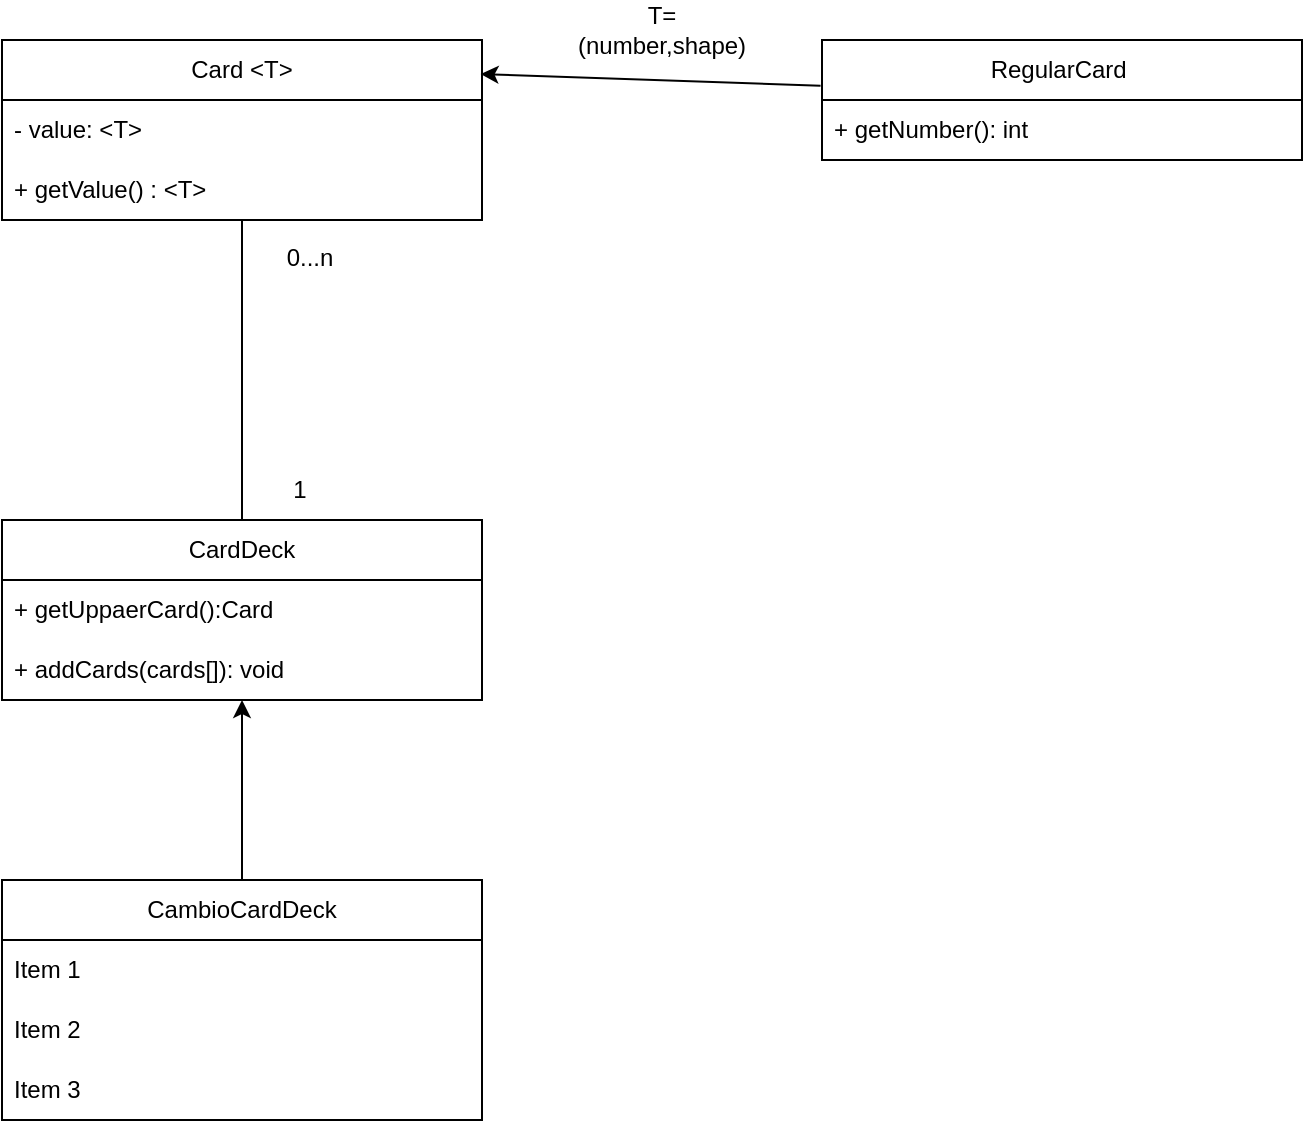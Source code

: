 <mxfile version="24.0.4" type="github">
  <diagram name="Page-1" id="0lr_DXsZyuZNZb7BgQGX">
    <mxGraphModel dx="1026" dy="651" grid="1" gridSize="10" guides="1" tooltips="1" connect="1" arrows="1" fold="1" page="1" pageScale="1" pageWidth="850" pageHeight="1100" math="0" shadow="0">
      <root>
        <mxCell id="0" />
        <mxCell id="1" parent="0" />
        <mxCell id="M9_1LAJ-XZW4U5QlgRq3-5" value="Card &amp;lt;T&amp;gt;" style="swimlane;fontStyle=0;childLayout=stackLayout;horizontal=1;startSize=30;horizontalStack=0;resizeParent=1;resizeParentMax=0;resizeLast=0;collapsible=1;marginBottom=0;whiteSpace=wrap;html=1;" vertex="1" parent="1">
          <mxGeometry x="360" y="80" width="240" height="90" as="geometry" />
        </mxCell>
        <mxCell id="M9_1LAJ-XZW4U5QlgRq3-6" value="- value: &amp;lt;T&amp;gt;" style="text;strokeColor=none;fillColor=none;align=left;verticalAlign=middle;spacingLeft=4;spacingRight=4;overflow=hidden;points=[[0,0.5],[1,0.5]];portConstraint=eastwest;rotatable=0;whiteSpace=wrap;html=1;" vertex="1" parent="M9_1LAJ-XZW4U5QlgRq3-5">
          <mxGeometry y="30" width="240" height="30" as="geometry" />
        </mxCell>
        <mxCell id="M9_1LAJ-XZW4U5QlgRq3-7" value="+ getValue() : &amp;lt;T&amp;gt;" style="text;strokeColor=none;fillColor=none;align=left;verticalAlign=middle;spacingLeft=4;spacingRight=4;overflow=hidden;points=[[0,0.5],[1,0.5]];portConstraint=eastwest;rotatable=0;whiteSpace=wrap;html=1;" vertex="1" parent="M9_1LAJ-XZW4U5QlgRq3-5">
          <mxGeometry y="60" width="240" height="30" as="geometry" />
        </mxCell>
        <mxCell id="M9_1LAJ-XZW4U5QlgRq3-9" value="CardDeck" style="swimlane;fontStyle=0;childLayout=stackLayout;horizontal=1;startSize=30;horizontalStack=0;resizeParent=1;resizeParentMax=0;resizeLast=0;collapsible=1;marginBottom=0;whiteSpace=wrap;html=1;" vertex="1" parent="1">
          <mxGeometry x="360" y="320" width="240" height="90" as="geometry" />
        </mxCell>
        <mxCell id="M9_1LAJ-XZW4U5QlgRq3-10" value="+ getUppaerCard():Card" style="text;strokeColor=none;fillColor=none;align=left;verticalAlign=middle;spacingLeft=4;spacingRight=4;overflow=hidden;points=[[0,0.5],[1,0.5]];portConstraint=eastwest;rotatable=0;whiteSpace=wrap;html=1;" vertex="1" parent="M9_1LAJ-XZW4U5QlgRq3-9">
          <mxGeometry y="30" width="240" height="30" as="geometry" />
        </mxCell>
        <mxCell id="M9_1LAJ-XZW4U5QlgRq3-11" value="+ addCards(cards[]): void" style="text;strokeColor=none;fillColor=none;align=left;verticalAlign=middle;spacingLeft=4;spacingRight=4;overflow=hidden;points=[[0,0.5],[1,0.5]];portConstraint=eastwest;rotatable=0;whiteSpace=wrap;html=1;" vertex="1" parent="M9_1LAJ-XZW4U5QlgRq3-9">
          <mxGeometry y="60" width="240" height="30" as="geometry" />
        </mxCell>
        <mxCell id="M9_1LAJ-XZW4U5QlgRq3-13" value="CambioCardDeck" style="swimlane;fontStyle=0;childLayout=stackLayout;horizontal=1;startSize=30;horizontalStack=0;resizeParent=1;resizeParentMax=0;resizeLast=0;collapsible=1;marginBottom=0;whiteSpace=wrap;html=1;" vertex="1" parent="1">
          <mxGeometry x="360" y="500" width="240" height="120" as="geometry" />
        </mxCell>
        <mxCell id="M9_1LAJ-XZW4U5QlgRq3-14" value="Item 1" style="text;strokeColor=none;fillColor=none;align=left;verticalAlign=middle;spacingLeft=4;spacingRight=4;overflow=hidden;points=[[0,0.5],[1,0.5]];portConstraint=eastwest;rotatable=0;whiteSpace=wrap;html=1;" vertex="1" parent="M9_1LAJ-XZW4U5QlgRq3-13">
          <mxGeometry y="30" width="240" height="30" as="geometry" />
        </mxCell>
        <mxCell id="M9_1LAJ-XZW4U5QlgRq3-15" value="Item 2" style="text;strokeColor=none;fillColor=none;align=left;verticalAlign=middle;spacingLeft=4;spacingRight=4;overflow=hidden;points=[[0,0.5],[1,0.5]];portConstraint=eastwest;rotatable=0;whiteSpace=wrap;html=1;" vertex="1" parent="M9_1LAJ-XZW4U5QlgRq3-13">
          <mxGeometry y="60" width="240" height="30" as="geometry" />
        </mxCell>
        <mxCell id="M9_1LAJ-XZW4U5QlgRq3-16" value="Item 3" style="text;strokeColor=none;fillColor=none;align=left;verticalAlign=middle;spacingLeft=4;spacingRight=4;overflow=hidden;points=[[0,0.5],[1,0.5]];portConstraint=eastwest;rotatable=0;whiteSpace=wrap;html=1;" vertex="1" parent="M9_1LAJ-XZW4U5QlgRq3-13">
          <mxGeometry y="90" width="240" height="30" as="geometry" />
        </mxCell>
        <mxCell id="M9_1LAJ-XZW4U5QlgRq3-19" value="" style="endArrow=classic;html=1;rounded=0;" edge="1" parent="1" source="M9_1LAJ-XZW4U5QlgRq3-13" target="M9_1LAJ-XZW4U5QlgRq3-9">
          <mxGeometry width="50" height="50" relative="1" as="geometry">
            <mxPoint x="410" y="450" as="sourcePoint" />
            <mxPoint x="485.92" y="440.33" as="targetPoint" />
          </mxGeometry>
        </mxCell>
        <mxCell id="M9_1LAJ-XZW4U5QlgRq3-20" value="" style="endArrow=none;html=1;rounded=0;" edge="1" parent="1" source="M9_1LAJ-XZW4U5QlgRq3-9" target="M9_1LAJ-XZW4U5QlgRq3-5">
          <mxGeometry width="50" height="50" relative="1" as="geometry">
            <mxPoint x="380" y="360" as="sourcePoint" />
            <mxPoint x="478.56" y="199.07" as="targetPoint" />
          </mxGeometry>
        </mxCell>
        <mxCell id="M9_1LAJ-XZW4U5QlgRq3-21" value="0...n" style="text;html=1;align=center;verticalAlign=middle;whiteSpace=wrap;rounded=0;" vertex="1" parent="1">
          <mxGeometry x="484" y="174" width="60" height="30" as="geometry" />
        </mxCell>
        <mxCell id="M9_1LAJ-XZW4U5QlgRq3-22" value="1" style="text;html=1;align=center;verticalAlign=middle;whiteSpace=wrap;rounded=0;" vertex="1" parent="1">
          <mxGeometry x="479" y="290" width="60" height="30" as="geometry" />
        </mxCell>
        <mxCell id="M9_1LAJ-XZW4U5QlgRq3-26" value="RegularCard&amp;nbsp;" style="swimlane;fontStyle=0;childLayout=stackLayout;horizontal=1;startSize=30;horizontalStack=0;resizeParent=1;resizeParentMax=0;resizeLast=0;collapsible=1;marginBottom=0;whiteSpace=wrap;html=1;" vertex="1" parent="1">
          <mxGeometry x="770" y="80" width="240" height="60" as="geometry" />
        </mxCell>
        <mxCell id="M9_1LAJ-XZW4U5QlgRq3-29" value="+ getNumber(): int" style="text;strokeColor=none;fillColor=none;align=left;verticalAlign=middle;spacingLeft=4;spacingRight=4;overflow=hidden;points=[[0,0.5],[1,0.5]];portConstraint=eastwest;rotatable=0;whiteSpace=wrap;html=1;" vertex="1" parent="M9_1LAJ-XZW4U5QlgRq3-26">
          <mxGeometry y="30" width="240" height="30" as="geometry" />
        </mxCell>
        <mxCell id="M9_1LAJ-XZW4U5QlgRq3-30" value="" style="endArrow=classic;html=1;rounded=0;entryX=0.997;entryY=0.189;entryDx=0;entryDy=0;exitX=-0.003;exitY=0.381;exitDx=0;exitDy=0;exitPerimeter=0;entryPerimeter=0;" edge="1" parent="1" source="M9_1LAJ-XZW4U5QlgRq3-26" target="M9_1LAJ-XZW4U5QlgRq3-5">
          <mxGeometry width="50" height="50" relative="1" as="geometry">
            <mxPoint x="760" y="125" as="sourcePoint" />
            <mxPoint x="760" y="115" as="targetPoint" />
          </mxGeometry>
        </mxCell>
        <mxCell id="M9_1LAJ-XZW4U5QlgRq3-31" value="T=(number,shape)" style="text;html=1;align=center;verticalAlign=middle;whiteSpace=wrap;rounded=0;" vertex="1" parent="1">
          <mxGeometry x="660" y="60" width="60" height="30" as="geometry" />
        </mxCell>
      </root>
    </mxGraphModel>
  </diagram>
</mxfile>
